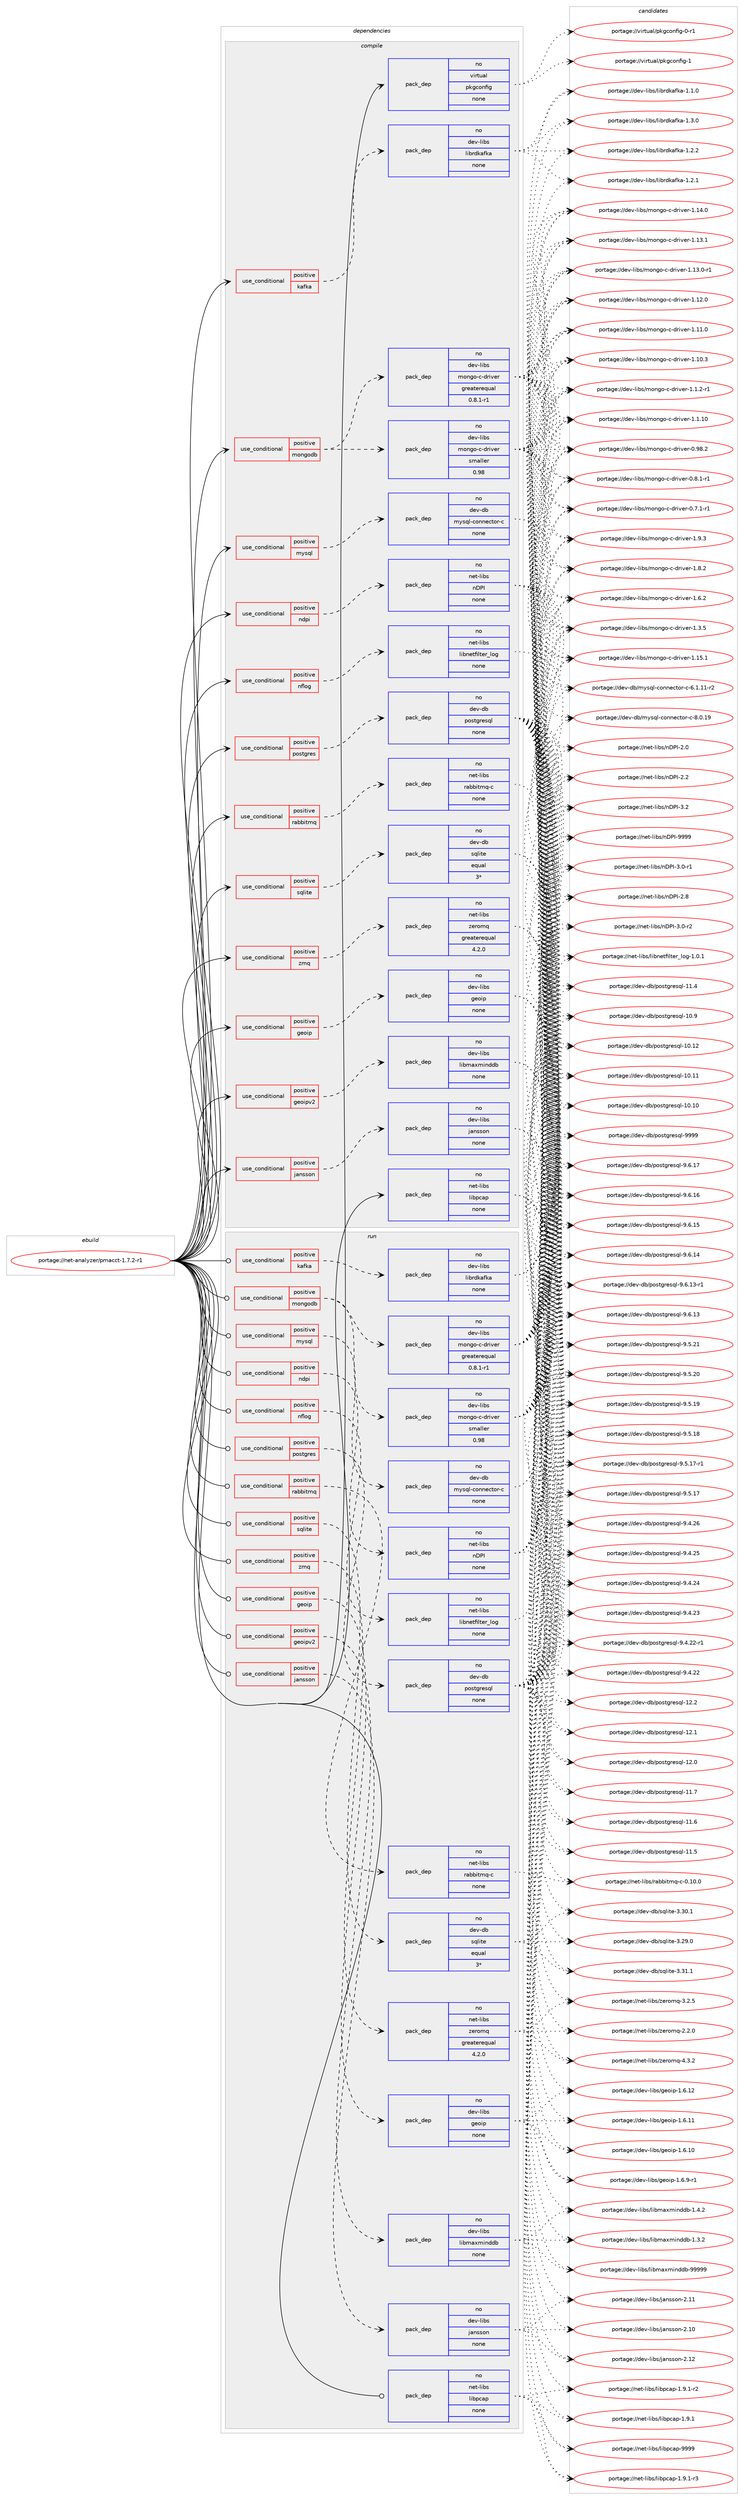 digraph prolog {

# *************
# Graph options
# *************

newrank=true;
concentrate=true;
compound=true;
graph [rankdir=LR,fontname=Helvetica,fontsize=10,ranksep=1.5];#, ranksep=2.5, nodesep=0.2];
edge  [arrowhead=vee];
node  [fontname=Helvetica,fontsize=10];

# **********
# The ebuild
# **********

subgraph cluster_leftcol {
color=gray;
rank=same;
label=<<i>ebuild</i>>;
id [label="portage://net-analyzer/pmacct-1.7.2-r1", color=red, width=4, href="../net-analyzer/pmacct-1.7.2-r1.svg"];
}

# ****************
# The dependencies
# ****************

subgraph cluster_midcol {
color=gray;
label=<<i>dependencies</i>>;
subgraph cluster_compile {
fillcolor="#eeeeee";
style=filled;
label=<<i>compile</i>>;
subgraph cond13379 {
dependency65535 [label=<<TABLE BORDER="0" CELLBORDER="1" CELLSPACING="0" CELLPADDING="4"><TR><TD ROWSPAN="3" CELLPADDING="10">use_conditional</TD></TR><TR><TD>positive</TD></TR><TR><TD>geoip</TD></TR></TABLE>>, shape=none, color=red];
subgraph pack50879 {
dependency65536 [label=<<TABLE BORDER="0" CELLBORDER="1" CELLSPACING="0" CELLPADDING="4" WIDTH="220"><TR><TD ROWSPAN="6" CELLPADDING="30">pack_dep</TD></TR><TR><TD WIDTH="110">no</TD></TR><TR><TD>dev-libs</TD></TR><TR><TD>geoip</TD></TR><TR><TD>none</TD></TR><TR><TD></TD></TR></TABLE>>, shape=none, color=blue];
}
dependency65535:e -> dependency65536:w [weight=20,style="dashed",arrowhead="vee"];
}
id:e -> dependency65535:w [weight=20,style="solid",arrowhead="vee"];
subgraph cond13380 {
dependency65537 [label=<<TABLE BORDER="0" CELLBORDER="1" CELLSPACING="0" CELLPADDING="4"><TR><TD ROWSPAN="3" CELLPADDING="10">use_conditional</TD></TR><TR><TD>positive</TD></TR><TR><TD>geoipv2</TD></TR></TABLE>>, shape=none, color=red];
subgraph pack50880 {
dependency65538 [label=<<TABLE BORDER="0" CELLBORDER="1" CELLSPACING="0" CELLPADDING="4" WIDTH="220"><TR><TD ROWSPAN="6" CELLPADDING="30">pack_dep</TD></TR><TR><TD WIDTH="110">no</TD></TR><TR><TD>dev-libs</TD></TR><TR><TD>libmaxminddb</TD></TR><TR><TD>none</TD></TR><TR><TD></TD></TR></TABLE>>, shape=none, color=blue];
}
dependency65537:e -> dependency65538:w [weight=20,style="dashed",arrowhead="vee"];
}
id:e -> dependency65537:w [weight=20,style="solid",arrowhead="vee"];
subgraph cond13381 {
dependency65539 [label=<<TABLE BORDER="0" CELLBORDER="1" CELLSPACING="0" CELLPADDING="4"><TR><TD ROWSPAN="3" CELLPADDING="10">use_conditional</TD></TR><TR><TD>positive</TD></TR><TR><TD>jansson</TD></TR></TABLE>>, shape=none, color=red];
subgraph pack50881 {
dependency65540 [label=<<TABLE BORDER="0" CELLBORDER="1" CELLSPACING="0" CELLPADDING="4" WIDTH="220"><TR><TD ROWSPAN="6" CELLPADDING="30">pack_dep</TD></TR><TR><TD WIDTH="110">no</TD></TR><TR><TD>dev-libs</TD></TR><TR><TD>jansson</TD></TR><TR><TD>none</TD></TR><TR><TD></TD></TR></TABLE>>, shape=none, color=blue];
}
dependency65539:e -> dependency65540:w [weight=20,style="dashed",arrowhead="vee"];
}
id:e -> dependency65539:w [weight=20,style="solid",arrowhead="vee"];
subgraph cond13382 {
dependency65541 [label=<<TABLE BORDER="0" CELLBORDER="1" CELLSPACING="0" CELLPADDING="4"><TR><TD ROWSPAN="3" CELLPADDING="10">use_conditional</TD></TR><TR><TD>positive</TD></TR><TR><TD>kafka</TD></TR></TABLE>>, shape=none, color=red];
subgraph pack50882 {
dependency65542 [label=<<TABLE BORDER="0" CELLBORDER="1" CELLSPACING="0" CELLPADDING="4" WIDTH="220"><TR><TD ROWSPAN="6" CELLPADDING="30">pack_dep</TD></TR><TR><TD WIDTH="110">no</TD></TR><TR><TD>dev-libs</TD></TR><TR><TD>librdkafka</TD></TR><TR><TD>none</TD></TR><TR><TD></TD></TR></TABLE>>, shape=none, color=blue];
}
dependency65541:e -> dependency65542:w [weight=20,style="dashed",arrowhead="vee"];
}
id:e -> dependency65541:w [weight=20,style="solid",arrowhead="vee"];
subgraph cond13383 {
dependency65543 [label=<<TABLE BORDER="0" CELLBORDER="1" CELLSPACING="0" CELLPADDING="4"><TR><TD ROWSPAN="3" CELLPADDING="10">use_conditional</TD></TR><TR><TD>positive</TD></TR><TR><TD>mongodb</TD></TR></TABLE>>, shape=none, color=red];
subgraph pack50883 {
dependency65544 [label=<<TABLE BORDER="0" CELLBORDER="1" CELLSPACING="0" CELLPADDING="4" WIDTH="220"><TR><TD ROWSPAN="6" CELLPADDING="30">pack_dep</TD></TR><TR><TD WIDTH="110">no</TD></TR><TR><TD>dev-libs</TD></TR><TR><TD>mongo-c-driver</TD></TR><TR><TD>greaterequal</TD></TR><TR><TD>0.8.1-r1</TD></TR></TABLE>>, shape=none, color=blue];
}
dependency65543:e -> dependency65544:w [weight=20,style="dashed",arrowhead="vee"];
subgraph pack50884 {
dependency65545 [label=<<TABLE BORDER="0" CELLBORDER="1" CELLSPACING="0" CELLPADDING="4" WIDTH="220"><TR><TD ROWSPAN="6" CELLPADDING="30">pack_dep</TD></TR><TR><TD WIDTH="110">no</TD></TR><TR><TD>dev-libs</TD></TR><TR><TD>mongo-c-driver</TD></TR><TR><TD>smaller</TD></TR><TR><TD>0.98</TD></TR></TABLE>>, shape=none, color=blue];
}
dependency65543:e -> dependency65545:w [weight=20,style="dashed",arrowhead="vee"];
}
id:e -> dependency65543:w [weight=20,style="solid",arrowhead="vee"];
subgraph cond13384 {
dependency65546 [label=<<TABLE BORDER="0" CELLBORDER="1" CELLSPACING="0" CELLPADDING="4"><TR><TD ROWSPAN="3" CELLPADDING="10">use_conditional</TD></TR><TR><TD>positive</TD></TR><TR><TD>mysql</TD></TR></TABLE>>, shape=none, color=red];
subgraph pack50885 {
dependency65547 [label=<<TABLE BORDER="0" CELLBORDER="1" CELLSPACING="0" CELLPADDING="4" WIDTH="220"><TR><TD ROWSPAN="6" CELLPADDING="30">pack_dep</TD></TR><TR><TD WIDTH="110">no</TD></TR><TR><TD>dev-db</TD></TR><TR><TD>mysql-connector-c</TD></TR><TR><TD>none</TD></TR><TR><TD></TD></TR></TABLE>>, shape=none, color=blue];
}
dependency65546:e -> dependency65547:w [weight=20,style="dashed",arrowhead="vee"];
}
id:e -> dependency65546:w [weight=20,style="solid",arrowhead="vee"];
subgraph cond13385 {
dependency65548 [label=<<TABLE BORDER="0" CELLBORDER="1" CELLSPACING="0" CELLPADDING="4"><TR><TD ROWSPAN="3" CELLPADDING="10">use_conditional</TD></TR><TR><TD>positive</TD></TR><TR><TD>ndpi</TD></TR></TABLE>>, shape=none, color=red];
subgraph pack50886 {
dependency65549 [label=<<TABLE BORDER="0" CELLBORDER="1" CELLSPACING="0" CELLPADDING="4" WIDTH="220"><TR><TD ROWSPAN="6" CELLPADDING="30">pack_dep</TD></TR><TR><TD WIDTH="110">no</TD></TR><TR><TD>net-libs</TD></TR><TR><TD>nDPI</TD></TR><TR><TD>none</TD></TR><TR><TD></TD></TR></TABLE>>, shape=none, color=blue];
}
dependency65548:e -> dependency65549:w [weight=20,style="dashed",arrowhead="vee"];
}
id:e -> dependency65548:w [weight=20,style="solid",arrowhead="vee"];
subgraph cond13386 {
dependency65550 [label=<<TABLE BORDER="0" CELLBORDER="1" CELLSPACING="0" CELLPADDING="4"><TR><TD ROWSPAN="3" CELLPADDING="10">use_conditional</TD></TR><TR><TD>positive</TD></TR><TR><TD>nflog</TD></TR></TABLE>>, shape=none, color=red];
subgraph pack50887 {
dependency65551 [label=<<TABLE BORDER="0" CELLBORDER="1" CELLSPACING="0" CELLPADDING="4" WIDTH="220"><TR><TD ROWSPAN="6" CELLPADDING="30">pack_dep</TD></TR><TR><TD WIDTH="110">no</TD></TR><TR><TD>net-libs</TD></TR><TR><TD>libnetfilter_log</TD></TR><TR><TD>none</TD></TR><TR><TD></TD></TR></TABLE>>, shape=none, color=blue];
}
dependency65550:e -> dependency65551:w [weight=20,style="dashed",arrowhead="vee"];
}
id:e -> dependency65550:w [weight=20,style="solid",arrowhead="vee"];
subgraph cond13387 {
dependency65552 [label=<<TABLE BORDER="0" CELLBORDER="1" CELLSPACING="0" CELLPADDING="4"><TR><TD ROWSPAN="3" CELLPADDING="10">use_conditional</TD></TR><TR><TD>positive</TD></TR><TR><TD>postgres</TD></TR></TABLE>>, shape=none, color=red];
subgraph pack50888 {
dependency65553 [label=<<TABLE BORDER="0" CELLBORDER="1" CELLSPACING="0" CELLPADDING="4" WIDTH="220"><TR><TD ROWSPAN="6" CELLPADDING="30">pack_dep</TD></TR><TR><TD WIDTH="110">no</TD></TR><TR><TD>dev-db</TD></TR><TR><TD>postgresql</TD></TR><TR><TD>none</TD></TR><TR><TD></TD></TR></TABLE>>, shape=none, color=blue];
}
dependency65552:e -> dependency65553:w [weight=20,style="dashed",arrowhead="vee"];
}
id:e -> dependency65552:w [weight=20,style="solid",arrowhead="vee"];
subgraph cond13388 {
dependency65554 [label=<<TABLE BORDER="0" CELLBORDER="1" CELLSPACING="0" CELLPADDING="4"><TR><TD ROWSPAN="3" CELLPADDING="10">use_conditional</TD></TR><TR><TD>positive</TD></TR><TR><TD>rabbitmq</TD></TR></TABLE>>, shape=none, color=red];
subgraph pack50889 {
dependency65555 [label=<<TABLE BORDER="0" CELLBORDER="1" CELLSPACING="0" CELLPADDING="4" WIDTH="220"><TR><TD ROWSPAN="6" CELLPADDING="30">pack_dep</TD></TR><TR><TD WIDTH="110">no</TD></TR><TR><TD>net-libs</TD></TR><TR><TD>rabbitmq-c</TD></TR><TR><TD>none</TD></TR><TR><TD></TD></TR></TABLE>>, shape=none, color=blue];
}
dependency65554:e -> dependency65555:w [weight=20,style="dashed",arrowhead="vee"];
}
id:e -> dependency65554:w [weight=20,style="solid",arrowhead="vee"];
subgraph cond13389 {
dependency65556 [label=<<TABLE BORDER="0" CELLBORDER="1" CELLSPACING="0" CELLPADDING="4"><TR><TD ROWSPAN="3" CELLPADDING="10">use_conditional</TD></TR><TR><TD>positive</TD></TR><TR><TD>sqlite</TD></TR></TABLE>>, shape=none, color=red];
subgraph pack50890 {
dependency65557 [label=<<TABLE BORDER="0" CELLBORDER="1" CELLSPACING="0" CELLPADDING="4" WIDTH="220"><TR><TD ROWSPAN="6" CELLPADDING="30">pack_dep</TD></TR><TR><TD WIDTH="110">no</TD></TR><TR><TD>dev-db</TD></TR><TR><TD>sqlite</TD></TR><TR><TD>equal</TD></TR><TR><TD>3*</TD></TR></TABLE>>, shape=none, color=blue];
}
dependency65556:e -> dependency65557:w [weight=20,style="dashed",arrowhead="vee"];
}
id:e -> dependency65556:w [weight=20,style="solid",arrowhead="vee"];
subgraph cond13390 {
dependency65558 [label=<<TABLE BORDER="0" CELLBORDER="1" CELLSPACING="0" CELLPADDING="4"><TR><TD ROWSPAN="3" CELLPADDING="10">use_conditional</TD></TR><TR><TD>positive</TD></TR><TR><TD>zmq</TD></TR></TABLE>>, shape=none, color=red];
subgraph pack50891 {
dependency65559 [label=<<TABLE BORDER="0" CELLBORDER="1" CELLSPACING="0" CELLPADDING="4" WIDTH="220"><TR><TD ROWSPAN="6" CELLPADDING="30">pack_dep</TD></TR><TR><TD WIDTH="110">no</TD></TR><TR><TD>net-libs</TD></TR><TR><TD>zeromq</TD></TR><TR><TD>greaterequal</TD></TR><TR><TD>4.2.0</TD></TR></TABLE>>, shape=none, color=blue];
}
dependency65558:e -> dependency65559:w [weight=20,style="dashed",arrowhead="vee"];
}
id:e -> dependency65558:w [weight=20,style="solid",arrowhead="vee"];
subgraph pack50892 {
dependency65560 [label=<<TABLE BORDER="0" CELLBORDER="1" CELLSPACING="0" CELLPADDING="4" WIDTH="220"><TR><TD ROWSPAN="6" CELLPADDING="30">pack_dep</TD></TR><TR><TD WIDTH="110">no</TD></TR><TR><TD>net-libs</TD></TR><TR><TD>libpcap</TD></TR><TR><TD>none</TD></TR><TR><TD></TD></TR></TABLE>>, shape=none, color=blue];
}
id:e -> dependency65560:w [weight=20,style="solid",arrowhead="vee"];
subgraph pack50893 {
dependency65561 [label=<<TABLE BORDER="0" CELLBORDER="1" CELLSPACING="0" CELLPADDING="4" WIDTH="220"><TR><TD ROWSPAN="6" CELLPADDING="30">pack_dep</TD></TR><TR><TD WIDTH="110">no</TD></TR><TR><TD>virtual</TD></TR><TR><TD>pkgconfig</TD></TR><TR><TD>none</TD></TR><TR><TD></TD></TR></TABLE>>, shape=none, color=blue];
}
id:e -> dependency65561:w [weight=20,style="solid",arrowhead="vee"];
}
subgraph cluster_compileandrun {
fillcolor="#eeeeee";
style=filled;
label=<<i>compile and run</i>>;
}
subgraph cluster_run {
fillcolor="#eeeeee";
style=filled;
label=<<i>run</i>>;
subgraph cond13391 {
dependency65562 [label=<<TABLE BORDER="0" CELLBORDER="1" CELLSPACING="0" CELLPADDING="4"><TR><TD ROWSPAN="3" CELLPADDING="10">use_conditional</TD></TR><TR><TD>positive</TD></TR><TR><TD>geoip</TD></TR></TABLE>>, shape=none, color=red];
subgraph pack50894 {
dependency65563 [label=<<TABLE BORDER="0" CELLBORDER="1" CELLSPACING="0" CELLPADDING="4" WIDTH="220"><TR><TD ROWSPAN="6" CELLPADDING="30">pack_dep</TD></TR><TR><TD WIDTH="110">no</TD></TR><TR><TD>dev-libs</TD></TR><TR><TD>geoip</TD></TR><TR><TD>none</TD></TR><TR><TD></TD></TR></TABLE>>, shape=none, color=blue];
}
dependency65562:e -> dependency65563:w [weight=20,style="dashed",arrowhead="vee"];
}
id:e -> dependency65562:w [weight=20,style="solid",arrowhead="odot"];
subgraph cond13392 {
dependency65564 [label=<<TABLE BORDER="0" CELLBORDER="1" CELLSPACING="0" CELLPADDING="4"><TR><TD ROWSPAN="3" CELLPADDING="10">use_conditional</TD></TR><TR><TD>positive</TD></TR><TR><TD>geoipv2</TD></TR></TABLE>>, shape=none, color=red];
subgraph pack50895 {
dependency65565 [label=<<TABLE BORDER="0" CELLBORDER="1" CELLSPACING="0" CELLPADDING="4" WIDTH="220"><TR><TD ROWSPAN="6" CELLPADDING="30">pack_dep</TD></TR><TR><TD WIDTH="110">no</TD></TR><TR><TD>dev-libs</TD></TR><TR><TD>libmaxminddb</TD></TR><TR><TD>none</TD></TR><TR><TD></TD></TR></TABLE>>, shape=none, color=blue];
}
dependency65564:e -> dependency65565:w [weight=20,style="dashed",arrowhead="vee"];
}
id:e -> dependency65564:w [weight=20,style="solid",arrowhead="odot"];
subgraph cond13393 {
dependency65566 [label=<<TABLE BORDER="0" CELLBORDER="1" CELLSPACING="0" CELLPADDING="4"><TR><TD ROWSPAN="3" CELLPADDING="10">use_conditional</TD></TR><TR><TD>positive</TD></TR><TR><TD>jansson</TD></TR></TABLE>>, shape=none, color=red];
subgraph pack50896 {
dependency65567 [label=<<TABLE BORDER="0" CELLBORDER="1" CELLSPACING="0" CELLPADDING="4" WIDTH="220"><TR><TD ROWSPAN="6" CELLPADDING="30">pack_dep</TD></TR><TR><TD WIDTH="110">no</TD></TR><TR><TD>dev-libs</TD></TR><TR><TD>jansson</TD></TR><TR><TD>none</TD></TR><TR><TD></TD></TR></TABLE>>, shape=none, color=blue];
}
dependency65566:e -> dependency65567:w [weight=20,style="dashed",arrowhead="vee"];
}
id:e -> dependency65566:w [weight=20,style="solid",arrowhead="odot"];
subgraph cond13394 {
dependency65568 [label=<<TABLE BORDER="0" CELLBORDER="1" CELLSPACING="0" CELLPADDING="4"><TR><TD ROWSPAN="3" CELLPADDING="10">use_conditional</TD></TR><TR><TD>positive</TD></TR><TR><TD>kafka</TD></TR></TABLE>>, shape=none, color=red];
subgraph pack50897 {
dependency65569 [label=<<TABLE BORDER="0" CELLBORDER="1" CELLSPACING="0" CELLPADDING="4" WIDTH="220"><TR><TD ROWSPAN="6" CELLPADDING="30">pack_dep</TD></TR><TR><TD WIDTH="110">no</TD></TR><TR><TD>dev-libs</TD></TR><TR><TD>librdkafka</TD></TR><TR><TD>none</TD></TR><TR><TD></TD></TR></TABLE>>, shape=none, color=blue];
}
dependency65568:e -> dependency65569:w [weight=20,style="dashed",arrowhead="vee"];
}
id:e -> dependency65568:w [weight=20,style="solid",arrowhead="odot"];
subgraph cond13395 {
dependency65570 [label=<<TABLE BORDER="0" CELLBORDER="1" CELLSPACING="0" CELLPADDING="4"><TR><TD ROWSPAN="3" CELLPADDING="10">use_conditional</TD></TR><TR><TD>positive</TD></TR><TR><TD>mongodb</TD></TR></TABLE>>, shape=none, color=red];
subgraph pack50898 {
dependency65571 [label=<<TABLE BORDER="0" CELLBORDER="1" CELLSPACING="0" CELLPADDING="4" WIDTH="220"><TR><TD ROWSPAN="6" CELLPADDING="30">pack_dep</TD></TR><TR><TD WIDTH="110">no</TD></TR><TR><TD>dev-libs</TD></TR><TR><TD>mongo-c-driver</TD></TR><TR><TD>greaterequal</TD></TR><TR><TD>0.8.1-r1</TD></TR></TABLE>>, shape=none, color=blue];
}
dependency65570:e -> dependency65571:w [weight=20,style="dashed",arrowhead="vee"];
subgraph pack50899 {
dependency65572 [label=<<TABLE BORDER="0" CELLBORDER="1" CELLSPACING="0" CELLPADDING="4" WIDTH="220"><TR><TD ROWSPAN="6" CELLPADDING="30">pack_dep</TD></TR><TR><TD WIDTH="110">no</TD></TR><TR><TD>dev-libs</TD></TR><TR><TD>mongo-c-driver</TD></TR><TR><TD>smaller</TD></TR><TR><TD>0.98</TD></TR></TABLE>>, shape=none, color=blue];
}
dependency65570:e -> dependency65572:w [weight=20,style="dashed",arrowhead="vee"];
}
id:e -> dependency65570:w [weight=20,style="solid",arrowhead="odot"];
subgraph cond13396 {
dependency65573 [label=<<TABLE BORDER="0" CELLBORDER="1" CELLSPACING="0" CELLPADDING="4"><TR><TD ROWSPAN="3" CELLPADDING="10">use_conditional</TD></TR><TR><TD>positive</TD></TR><TR><TD>mysql</TD></TR></TABLE>>, shape=none, color=red];
subgraph pack50900 {
dependency65574 [label=<<TABLE BORDER="0" CELLBORDER="1" CELLSPACING="0" CELLPADDING="4" WIDTH="220"><TR><TD ROWSPAN="6" CELLPADDING="30">pack_dep</TD></TR><TR><TD WIDTH="110">no</TD></TR><TR><TD>dev-db</TD></TR><TR><TD>mysql-connector-c</TD></TR><TR><TD>none</TD></TR><TR><TD></TD></TR></TABLE>>, shape=none, color=blue];
}
dependency65573:e -> dependency65574:w [weight=20,style="dashed",arrowhead="vee"];
}
id:e -> dependency65573:w [weight=20,style="solid",arrowhead="odot"];
subgraph cond13397 {
dependency65575 [label=<<TABLE BORDER="0" CELLBORDER="1" CELLSPACING="0" CELLPADDING="4"><TR><TD ROWSPAN="3" CELLPADDING="10">use_conditional</TD></TR><TR><TD>positive</TD></TR><TR><TD>ndpi</TD></TR></TABLE>>, shape=none, color=red];
subgraph pack50901 {
dependency65576 [label=<<TABLE BORDER="0" CELLBORDER="1" CELLSPACING="0" CELLPADDING="4" WIDTH="220"><TR><TD ROWSPAN="6" CELLPADDING="30">pack_dep</TD></TR><TR><TD WIDTH="110">no</TD></TR><TR><TD>net-libs</TD></TR><TR><TD>nDPI</TD></TR><TR><TD>none</TD></TR><TR><TD></TD></TR></TABLE>>, shape=none, color=blue];
}
dependency65575:e -> dependency65576:w [weight=20,style="dashed",arrowhead="vee"];
}
id:e -> dependency65575:w [weight=20,style="solid",arrowhead="odot"];
subgraph cond13398 {
dependency65577 [label=<<TABLE BORDER="0" CELLBORDER="1" CELLSPACING="0" CELLPADDING="4"><TR><TD ROWSPAN="3" CELLPADDING="10">use_conditional</TD></TR><TR><TD>positive</TD></TR><TR><TD>nflog</TD></TR></TABLE>>, shape=none, color=red];
subgraph pack50902 {
dependency65578 [label=<<TABLE BORDER="0" CELLBORDER="1" CELLSPACING="0" CELLPADDING="4" WIDTH="220"><TR><TD ROWSPAN="6" CELLPADDING="30">pack_dep</TD></TR><TR><TD WIDTH="110">no</TD></TR><TR><TD>net-libs</TD></TR><TR><TD>libnetfilter_log</TD></TR><TR><TD>none</TD></TR><TR><TD></TD></TR></TABLE>>, shape=none, color=blue];
}
dependency65577:e -> dependency65578:w [weight=20,style="dashed",arrowhead="vee"];
}
id:e -> dependency65577:w [weight=20,style="solid",arrowhead="odot"];
subgraph cond13399 {
dependency65579 [label=<<TABLE BORDER="0" CELLBORDER="1" CELLSPACING="0" CELLPADDING="4"><TR><TD ROWSPAN="3" CELLPADDING="10">use_conditional</TD></TR><TR><TD>positive</TD></TR><TR><TD>postgres</TD></TR></TABLE>>, shape=none, color=red];
subgraph pack50903 {
dependency65580 [label=<<TABLE BORDER="0" CELLBORDER="1" CELLSPACING="0" CELLPADDING="4" WIDTH="220"><TR><TD ROWSPAN="6" CELLPADDING="30">pack_dep</TD></TR><TR><TD WIDTH="110">no</TD></TR><TR><TD>dev-db</TD></TR><TR><TD>postgresql</TD></TR><TR><TD>none</TD></TR><TR><TD></TD></TR></TABLE>>, shape=none, color=blue];
}
dependency65579:e -> dependency65580:w [weight=20,style="dashed",arrowhead="vee"];
}
id:e -> dependency65579:w [weight=20,style="solid",arrowhead="odot"];
subgraph cond13400 {
dependency65581 [label=<<TABLE BORDER="0" CELLBORDER="1" CELLSPACING="0" CELLPADDING="4"><TR><TD ROWSPAN="3" CELLPADDING="10">use_conditional</TD></TR><TR><TD>positive</TD></TR><TR><TD>rabbitmq</TD></TR></TABLE>>, shape=none, color=red];
subgraph pack50904 {
dependency65582 [label=<<TABLE BORDER="0" CELLBORDER="1" CELLSPACING="0" CELLPADDING="4" WIDTH="220"><TR><TD ROWSPAN="6" CELLPADDING="30">pack_dep</TD></TR><TR><TD WIDTH="110">no</TD></TR><TR><TD>net-libs</TD></TR><TR><TD>rabbitmq-c</TD></TR><TR><TD>none</TD></TR><TR><TD></TD></TR></TABLE>>, shape=none, color=blue];
}
dependency65581:e -> dependency65582:w [weight=20,style="dashed",arrowhead="vee"];
}
id:e -> dependency65581:w [weight=20,style="solid",arrowhead="odot"];
subgraph cond13401 {
dependency65583 [label=<<TABLE BORDER="0" CELLBORDER="1" CELLSPACING="0" CELLPADDING="4"><TR><TD ROWSPAN="3" CELLPADDING="10">use_conditional</TD></TR><TR><TD>positive</TD></TR><TR><TD>sqlite</TD></TR></TABLE>>, shape=none, color=red];
subgraph pack50905 {
dependency65584 [label=<<TABLE BORDER="0" CELLBORDER="1" CELLSPACING="0" CELLPADDING="4" WIDTH="220"><TR><TD ROWSPAN="6" CELLPADDING="30">pack_dep</TD></TR><TR><TD WIDTH="110">no</TD></TR><TR><TD>dev-db</TD></TR><TR><TD>sqlite</TD></TR><TR><TD>equal</TD></TR><TR><TD>3*</TD></TR></TABLE>>, shape=none, color=blue];
}
dependency65583:e -> dependency65584:w [weight=20,style="dashed",arrowhead="vee"];
}
id:e -> dependency65583:w [weight=20,style="solid",arrowhead="odot"];
subgraph cond13402 {
dependency65585 [label=<<TABLE BORDER="0" CELLBORDER="1" CELLSPACING="0" CELLPADDING="4"><TR><TD ROWSPAN="3" CELLPADDING="10">use_conditional</TD></TR><TR><TD>positive</TD></TR><TR><TD>zmq</TD></TR></TABLE>>, shape=none, color=red];
subgraph pack50906 {
dependency65586 [label=<<TABLE BORDER="0" CELLBORDER="1" CELLSPACING="0" CELLPADDING="4" WIDTH="220"><TR><TD ROWSPAN="6" CELLPADDING="30">pack_dep</TD></TR><TR><TD WIDTH="110">no</TD></TR><TR><TD>net-libs</TD></TR><TR><TD>zeromq</TD></TR><TR><TD>greaterequal</TD></TR><TR><TD>4.2.0</TD></TR></TABLE>>, shape=none, color=blue];
}
dependency65585:e -> dependency65586:w [weight=20,style="dashed",arrowhead="vee"];
}
id:e -> dependency65585:w [weight=20,style="solid",arrowhead="odot"];
subgraph pack50907 {
dependency65587 [label=<<TABLE BORDER="0" CELLBORDER="1" CELLSPACING="0" CELLPADDING="4" WIDTH="220"><TR><TD ROWSPAN="6" CELLPADDING="30">pack_dep</TD></TR><TR><TD WIDTH="110">no</TD></TR><TR><TD>net-libs</TD></TR><TR><TD>libpcap</TD></TR><TR><TD>none</TD></TR><TR><TD></TD></TR></TABLE>>, shape=none, color=blue];
}
id:e -> dependency65587:w [weight=20,style="solid",arrowhead="odot"];
}
}

# **************
# The candidates
# **************

subgraph cluster_choices {
rank=same;
color=gray;
label=<<i>candidates</i>>;

subgraph choice50879 {
color=black;
nodesep=1;
choice1001011184510810598115471031011111051124549465446574511449 [label="portage://dev-libs/geoip-1.6.9-r1", color=red, width=4,href="../dev-libs/geoip-1.6.9-r1.svg"];
choice10010111845108105981154710310111110511245494654464950 [label="portage://dev-libs/geoip-1.6.12", color=red, width=4,href="../dev-libs/geoip-1.6.12.svg"];
choice10010111845108105981154710310111110511245494654464949 [label="portage://dev-libs/geoip-1.6.11", color=red, width=4,href="../dev-libs/geoip-1.6.11.svg"];
choice10010111845108105981154710310111110511245494654464948 [label="portage://dev-libs/geoip-1.6.10", color=red, width=4,href="../dev-libs/geoip-1.6.10.svg"];
dependency65536:e -> choice1001011184510810598115471031011111051124549465446574511449:w [style=dotted,weight="100"];
dependency65536:e -> choice10010111845108105981154710310111110511245494654464950:w [style=dotted,weight="100"];
dependency65536:e -> choice10010111845108105981154710310111110511245494654464949:w [style=dotted,weight="100"];
dependency65536:e -> choice10010111845108105981154710310111110511245494654464948:w [style=dotted,weight="100"];
}
subgraph choice50880 {
color=black;
nodesep=1;
choice100101118451081059811547108105981099712010910511010010098455757575757 [label="portage://dev-libs/libmaxminddb-99999", color=red, width=4,href="../dev-libs/libmaxminddb-99999.svg"];
choice100101118451081059811547108105981099712010910511010010098454946524650 [label="portage://dev-libs/libmaxminddb-1.4.2", color=red, width=4,href="../dev-libs/libmaxminddb-1.4.2.svg"];
choice100101118451081059811547108105981099712010910511010010098454946514650 [label="portage://dev-libs/libmaxminddb-1.3.2", color=red, width=4,href="../dev-libs/libmaxminddb-1.3.2.svg"];
dependency65538:e -> choice100101118451081059811547108105981099712010910511010010098455757575757:w [style=dotted,weight="100"];
dependency65538:e -> choice100101118451081059811547108105981099712010910511010010098454946524650:w [style=dotted,weight="100"];
dependency65538:e -> choice100101118451081059811547108105981099712010910511010010098454946514650:w [style=dotted,weight="100"];
}
subgraph choice50881 {
color=black;
nodesep=1;
choice100101118451081059811547106971101151151111104550464950 [label="portage://dev-libs/jansson-2.12", color=red, width=4,href="../dev-libs/jansson-2.12.svg"];
choice100101118451081059811547106971101151151111104550464949 [label="portage://dev-libs/jansson-2.11", color=red, width=4,href="../dev-libs/jansson-2.11.svg"];
choice100101118451081059811547106971101151151111104550464948 [label="portage://dev-libs/jansson-2.10", color=red, width=4,href="../dev-libs/jansson-2.10.svg"];
dependency65540:e -> choice100101118451081059811547106971101151151111104550464950:w [style=dotted,weight="100"];
dependency65540:e -> choice100101118451081059811547106971101151151111104550464949:w [style=dotted,weight="100"];
dependency65540:e -> choice100101118451081059811547106971101151151111104550464948:w [style=dotted,weight="100"];
}
subgraph choice50882 {
color=black;
nodesep=1;
choice100101118451081059811547108105981141001079710210797454946514648 [label="portage://dev-libs/librdkafka-1.3.0", color=red, width=4,href="../dev-libs/librdkafka-1.3.0.svg"];
choice100101118451081059811547108105981141001079710210797454946504650 [label="portage://dev-libs/librdkafka-1.2.2", color=red, width=4,href="../dev-libs/librdkafka-1.2.2.svg"];
choice100101118451081059811547108105981141001079710210797454946504649 [label="portage://dev-libs/librdkafka-1.2.1", color=red, width=4,href="../dev-libs/librdkafka-1.2.1.svg"];
choice100101118451081059811547108105981141001079710210797454946494648 [label="portage://dev-libs/librdkafka-1.1.0", color=red, width=4,href="../dev-libs/librdkafka-1.1.0.svg"];
dependency65542:e -> choice100101118451081059811547108105981141001079710210797454946514648:w [style=dotted,weight="100"];
dependency65542:e -> choice100101118451081059811547108105981141001079710210797454946504650:w [style=dotted,weight="100"];
dependency65542:e -> choice100101118451081059811547108105981141001079710210797454946504649:w [style=dotted,weight="100"];
dependency65542:e -> choice100101118451081059811547108105981141001079710210797454946494648:w [style=dotted,weight="100"];
}
subgraph choice50883 {
color=black;
nodesep=1;
choice100101118451081059811547109111110103111459945100114105118101114454946574651 [label="portage://dev-libs/mongo-c-driver-1.9.3", color=red, width=4,href="../dev-libs/mongo-c-driver-1.9.3.svg"];
choice100101118451081059811547109111110103111459945100114105118101114454946564650 [label="portage://dev-libs/mongo-c-driver-1.8.2", color=red, width=4,href="../dev-libs/mongo-c-driver-1.8.2.svg"];
choice100101118451081059811547109111110103111459945100114105118101114454946544650 [label="portage://dev-libs/mongo-c-driver-1.6.2", color=red, width=4,href="../dev-libs/mongo-c-driver-1.6.2.svg"];
choice100101118451081059811547109111110103111459945100114105118101114454946514653 [label="portage://dev-libs/mongo-c-driver-1.3.5", color=red, width=4,href="../dev-libs/mongo-c-driver-1.3.5.svg"];
choice10010111845108105981154710911111010311145994510011410511810111445494649534649 [label="portage://dev-libs/mongo-c-driver-1.15.1", color=red, width=4,href="../dev-libs/mongo-c-driver-1.15.1.svg"];
choice10010111845108105981154710911111010311145994510011410511810111445494649524648 [label="portage://dev-libs/mongo-c-driver-1.14.0", color=red, width=4,href="../dev-libs/mongo-c-driver-1.14.0.svg"];
choice10010111845108105981154710911111010311145994510011410511810111445494649514649 [label="portage://dev-libs/mongo-c-driver-1.13.1", color=red, width=4,href="../dev-libs/mongo-c-driver-1.13.1.svg"];
choice100101118451081059811547109111110103111459945100114105118101114454946495146484511449 [label="portage://dev-libs/mongo-c-driver-1.13.0-r1", color=red, width=4,href="../dev-libs/mongo-c-driver-1.13.0-r1.svg"];
choice10010111845108105981154710911111010311145994510011410511810111445494649504648 [label="portage://dev-libs/mongo-c-driver-1.12.0", color=red, width=4,href="../dev-libs/mongo-c-driver-1.12.0.svg"];
choice10010111845108105981154710911111010311145994510011410511810111445494649494648 [label="portage://dev-libs/mongo-c-driver-1.11.0", color=red, width=4,href="../dev-libs/mongo-c-driver-1.11.0.svg"];
choice10010111845108105981154710911111010311145994510011410511810111445494649484651 [label="portage://dev-libs/mongo-c-driver-1.10.3", color=red, width=4,href="../dev-libs/mongo-c-driver-1.10.3.svg"];
choice1001011184510810598115471091111101031114599451001141051181011144549464946504511449 [label="portage://dev-libs/mongo-c-driver-1.1.2-r1", color=red, width=4,href="../dev-libs/mongo-c-driver-1.1.2-r1.svg"];
choice10010111845108105981154710911111010311145994510011410511810111445494649464948 [label="portage://dev-libs/mongo-c-driver-1.1.10", color=red, width=4,href="../dev-libs/mongo-c-driver-1.1.10.svg"];
choice10010111845108105981154710911111010311145994510011410511810111445484657564650 [label="portage://dev-libs/mongo-c-driver-0.98.2", color=red, width=4,href="../dev-libs/mongo-c-driver-0.98.2.svg"];
choice1001011184510810598115471091111101031114599451001141051181011144548465646494511449 [label="portage://dev-libs/mongo-c-driver-0.8.1-r1", color=red, width=4,href="../dev-libs/mongo-c-driver-0.8.1-r1.svg"];
choice1001011184510810598115471091111101031114599451001141051181011144548465546494511449 [label="portage://dev-libs/mongo-c-driver-0.7.1-r1", color=red, width=4,href="../dev-libs/mongo-c-driver-0.7.1-r1.svg"];
dependency65544:e -> choice100101118451081059811547109111110103111459945100114105118101114454946574651:w [style=dotted,weight="100"];
dependency65544:e -> choice100101118451081059811547109111110103111459945100114105118101114454946564650:w [style=dotted,weight="100"];
dependency65544:e -> choice100101118451081059811547109111110103111459945100114105118101114454946544650:w [style=dotted,weight="100"];
dependency65544:e -> choice100101118451081059811547109111110103111459945100114105118101114454946514653:w [style=dotted,weight="100"];
dependency65544:e -> choice10010111845108105981154710911111010311145994510011410511810111445494649534649:w [style=dotted,weight="100"];
dependency65544:e -> choice10010111845108105981154710911111010311145994510011410511810111445494649524648:w [style=dotted,weight="100"];
dependency65544:e -> choice10010111845108105981154710911111010311145994510011410511810111445494649514649:w [style=dotted,weight="100"];
dependency65544:e -> choice100101118451081059811547109111110103111459945100114105118101114454946495146484511449:w [style=dotted,weight="100"];
dependency65544:e -> choice10010111845108105981154710911111010311145994510011410511810111445494649504648:w [style=dotted,weight="100"];
dependency65544:e -> choice10010111845108105981154710911111010311145994510011410511810111445494649494648:w [style=dotted,weight="100"];
dependency65544:e -> choice10010111845108105981154710911111010311145994510011410511810111445494649484651:w [style=dotted,weight="100"];
dependency65544:e -> choice1001011184510810598115471091111101031114599451001141051181011144549464946504511449:w [style=dotted,weight="100"];
dependency65544:e -> choice10010111845108105981154710911111010311145994510011410511810111445494649464948:w [style=dotted,weight="100"];
dependency65544:e -> choice10010111845108105981154710911111010311145994510011410511810111445484657564650:w [style=dotted,weight="100"];
dependency65544:e -> choice1001011184510810598115471091111101031114599451001141051181011144548465646494511449:w [style=dotted,weight="100"];
dependency65544:e -> choice1001011184510810598115471091111101031114599451001141051181011144548465546494511449:w [style=dotted,weight="100"];
}
subgraph choice50884 {
color=black;
nodesep=1;
choice100101118451081059811547109111110103111459945100114105118101114454946574651 [label="portage://dev-libs/mongo-c-driver-1.9.3", color=red, width=4,href="../dev-libs/mongo-c-driver-1.9.3.svg"];
choice100101118451081059811547109111110103111459945100114105118101114454946564650 [label="portage://dev-libs/mongo-c-driver-1.8.2", color=red, width=4,href="../dev-libs/mongo-c-driver-1.8.2.svg"];
choice100101118451081059811547109111110103111459945100114105118101114454946544650 [label="portage://dev-libs/mongo-c-driver-1.6.2", color=red, width=4,href="../dev-libs/mongo-c-driver-1.6.2.svg"];
choice100101118451081059811547109111110103111459945100114105118101114454946514653 [label="portage://dev-libs/mongo-c-driver-1.3.5", color=red, width=4,href="../dev-libs/mongo-c-driver-1.3.5.svg"];
choice10010111845108105981154710911111010311145994510011410511810111445494649534649 [label="portage://dev-libs/mongo-c-driver-1.15.1", color=red, width=4,href="../dev-libs/mongo-c-driver-1.15.1.svg"];
choice10010111845108105981154710911111010311145994510011410511810111445494649524648 [label="portage://dev-libs/mongo-c-driver-1.14.0", color=red, width=4,href="../dev-libs/mongo-c-driver-1.14.0.svg"];
choice10010111845108105981154710911111010311145994510011410511810111445494649514649 [label="portage://dev-libs/mongo-c-driver-1.13.1", color=red, width=4,href="../dev-libs/mongo-c-driver-1.13.1.svg"];
choice100101118451081059811547109111110103111459945100114105118101114454946495146484511449 [label="portage://dev-libs/mongo-c-driver-1.13.0-r1", color=red, width=4,href="../dev-libs/mongo-c-driver-1.13.0-r1.svg"];
choice10010111845108105981154710911111010311145994510011410511810111445494649504648 [label="portage://dev-libs/mongo-c-driver-1.12.0", color=red, width=4,href="../dev-libs/mongo-c-driver-1.12.0.svg"];
choice10010111845108105981154710911111010311145994510011410511810111445494649494648 [label="portage://dev-libs/mongo-c-driver-1.11.0", color=red, width=4,href="../dev-libs/mongo-c-driver-1.11.0.svg"];
choice10010111845108105981154710911111010311145994510011410511810111445494649484651 [label="portage://dev-libs/mongo-c-driver-1.10.3", color=red, width=4,href="../dev-libs/mongo-c-driver-1.10.3.svg"];
choice1001011184510810598115471091111101031114599451001141051181011144549464946504511449 [label="portage://dev-libs/mongo-c-driver-1.1.2-r1", color=red, width=4,href="../dev-libs/mongo-c-driver-1.1.2-r1.svg"];
choice10010111845108105981154710911111010311145994510011410511810111445494649464948 [label="portage://dev-libs/mongo-c-driver-1.1.10", color=red, width=4,href="../dev-libs/mongo-c-driver-1.1.10.svg"];
choice10010111845108105981154710911111010311145994510011410511810111445484657564650 [label="portage://dev-libs/mongo-c-driver-0.98.2", color=red, width=4,href="../dev-libs/mongo-c-driver-0.98.2.svg"];
choice1001011184510810598115471091111101031114599451001141051181011144548465646494511449 [label="portage://dev-libs/mongo-c-driver-0.8.1-r1", color=red, width=4,href="../dev-libs/mongo-c-driver-0.8.1-r1.svg"];
choice1001011184510810598115471091111101031114599451001141051181011144548465546494511449 [label="portage://dev-libs/mongo-c-driver-0.7.1-r1", color=red, width=4,href="../dev-libs/mongo-c-driver-0.7.1-r1.svg"];
dependency65545:e -> choice100101118451081059811547109111110103111459945100114105118101114454946574651:w [style=dotted,weight="100"];
dependency65545:e -> choice100101118451081059811547109111110103111459945100114105118101114454946564650:w [style=dotted,weight="100"];
dependency65545:e -> choice100101118451081059811547109111110103111459945100114105118101114454946544650:w [style=dotted,weight="100"];
dependency65545:e -> choice100101118451081059811547109111110103111459945100114105118101114454946514653:w [style=dotted,weight="100"];
dependency65545:e -> choice10010111845108105981154710911111010311145994510011410511810111445494649534649:w [style=dotted,weight="100"];
dependency65545:e -> choice10010111845108105981154710911111010311145994510011410511810111445494649524648:w [style=dotted,weight="100"];
dependency65545:e -> choice10010111845108105981154710911111010311145994510011410511810111445494649514649:w [style=dotted,weight="100"];
dependency65545:e -> choice100101118451081059811547109111110103111459945100114105118101114454946495146484511449:w [style=dotted,weight="100"];
dependency65545:e -> choice10010111845108105981154710911111010311145994510011410511810111445494649504648:w [style=dotted,weight="100"];
dependency65545:e -> choice10010111845108105981154710911111010311145994510011410511810111445494649494648:w [style=dotted,weight="100"];
dependency65545:e -> choice10010111845108105981154710911111010311145994510011410511810111445494649484651:w [style=dotted,weight="100"];
dependency65545:e -> choice1001011184510810598115471091111101031114599451001141051181011144549464946504511449:w [style=dotted,weight="100"];
dependency65545:e -> choice10010111845108105981154710911111010311145994510011410511810111445494649464948:w [style=dotted,weight="100"];
dependency65545:e -> choice10010111845108105981154710911111010311145994510011410511810111445484657564650:w [style=dotted,weight="100"];
dependency65545:e -> choice1001011184510810598115471091111101031114599451001141051181011144548465646494511449:w [style=dotted,weight="100"];
dependency65545:e -> choice1001011184510810598115471091111101031114599451001141051181011144548465546494511449:w [style=dotted,weight="100"];
}
subgraph choice50885 {
color=black;
nodesep=1;
choice100101118451009847109121115113108459911111011010199116111114459945564648464957 [label="portage://dev-db/mysql-connector-c-8.0.19", color=red, width=4,href="../dev-db/mysql-connector-c-8.0.19.svg"];
choice1001011184510098471091211151131084599111110110101991161111144599455446494649494511450 [label="portage://dev-db/mysql-connector-c-6.1.11-r2", color=red, width=4,href="../dev-db/mysql-connector-c-6.1.11-r2.svg"];
dependency65547:e -> choice100101118451009847109121115113108459911111011010199116111114459945564648464957:w [style=dotted,weight="100"];
dependency65547:e -> choice1001011184510098471091211151131084599111110110101991161111144599455446494649494511450:w [style=dotted,weight="100"];
}
subgraph choice50886 {
color=black;
nodesep=1;
choice1101011164510810598115471106880734557575757 [label="portage://net-libs/nDPI-9999", color=red, width=4,href="../net-libs/nDPI-9999.svg"];
choice11010111645108105981154711068807345514650 [label="portage://net-libs/nDPI-3.2", color=red, width=4,href="../net-libs/nDPI-3.2.svg"];
choice110101116451081059811547110688073455146484511450 [label="portage://net-libs/nDPI-3.0-r2", color=red, width=4,href="../net-libs/nDPI-3.0-r2.svg"];
choice110101116451081059811547110688073455146484511449 [label="portage://net-libs/nDPI-3.0-r1", color=red, width=4,href="../net-libs/nDPI-3.0-r1.svg"];
choice11010111645108105981154711068807345504656 [label="portage://net-libs/nDPI-2.8", color=red, width=4,href="../net-libs/nDPI-2.8.svg"];
choice11010111645108105981154711068807345504650 [label="portage://net-libs/nDPI-2.2", color=red, width=4,href="../net-libs/nDPI-2.2.svg"];
choice11010111645108105981154711068807345504648 [label="portage://net-libs/nDPI-2.0", color=red, width=4,href="../net-libs/nDPI-2.0.svg"];
dependency65549:e -> choice1101011164510810598115471106880734557575757:w [style=dotted,weight="100"];
dependency65549:e -> choice11010111645108105981154711068807345514650:w [style=dotted,weight="100"];
dependency65549:e -> choice110101116451081059811547110688073455146484511450:w [style=dotted,weight="100"];
dependency65549:e -> choice110101116451081059811547110688073455146484511449:w [style=dotted,weight="100"];
dependency65549:e -> choice11010111645108105981154711068807345504656:w [style=dotted,weight="100"];
dependency65549:e -> choice11010111645108105981154711068807345504650:w [style=dotted,weight="100"];
dependency65549:e -> choice11010111645108105981154711068807345504648:w [style=dotted,weight="100"];
}
subgraph choice50887 {
color=black;
nodesep=1;
choice1101011164510810598115471081059811010111610210510811610111495108111103454946484649 [label="portage://net-libs/libnetfilter_log-1.0.1", color=red, width=4,href="../net-libs/libnetfilter_log-1.0.1.svg"];
dependency65551:e -> choice1101011164510810598115471081059811010111610210510811610111495108111103454946484649:w [style=dotted,weight="100"];
}
subgraph choice50888 {
color=black;
nodesep=1;
choice1001011184510098471121111151161031141011151131084557575757 [label="portage://dev-db/postgresql-9999", color=red, width=4,href="../dev-db/postgresql-9999.svg"];
choice10010111845100984711211111511610311410111511310845574654464955 [label="portage://dev-db/postgresql-9.6.17", color=red, width=4,href="../dev-db/postgresql-9.6.17.svg"];
choice10010111845100984711211111511610311410111511310845574654464954 [label="portage://dev-db/postgresql-9.6.16", color=red, width=4,href="../dev-db/postgresql-9.6.16.svg"];
choice10010111845100984711211111511610311410111511310845574654464953 [label="portage://dev-db/postgresql-9.6.15", color=red, width=4,href="../dev-db/postgresql-9.6.15.svg"];
choice10010111845100984711211111511610311410111511310845574654464952 [label="portage://dev-db/postgresql-9.6.14", color=red, width=4,href="../dev-db/postgresql-9.6.14.svg"];
choice100101118451009847112111115116103114101115113108455746544649514511449 [label="portage://dev-db/postgresql-9.6.13-r1", color=red, width=4,href="../dev-db/postgresql-9.6.13-r1.svg"];
choice10010111845100984711211111511610311410111511310845574654464951 [label="portage://dev-db/postgresql-9.6.13", color=red, width=4,href="../dev-db/postgresql-9.6.13.svg"];
choice10010111845100984711211111511610311410111511310845574653465049 [label="portage://dev-db/postgresql-9.5.21", color=red, width=4,href="../dev-db/postgresql-9.5.21.svg"];
choice10010111845100984711211111511610311410111511310845574653465048 [label="portage://dev-db/postgresql-9.5.20", color=red, width=4,href="../dev-db/postgresql-9.5.20.svg"];
choice10010111845100984711211111511610311410111511310845574653464957 [label="portage://dev-db/postgresql-9.5.19", color=red, width=4,href="../dev-db/postgresql-9.5.19.svg"];
choice10010111845100984711211111511610311410111511310845574653464956 [label="portage://dev-db/postgresql-9.5.18", color=red, width=4,href="../dev-db/postgresql-9.5.18.svg"];
choice100101118451009847112111115116103114101115113108455746534649554511449 [label="portage://dev-db/postgresql-9.5.17-r1", color=red, width=4,href="../dev-db/postgresql-9.5.17-r1.svg"];
choice10010111845100984711211111511610311410111511310845574653464955 [label="portage://dev-db/postgresql-9.5.17", color=red, width=4,href="../dev-db/postgresql-9.5.17.svg"];
choice10010111845100984711211111511610311410111511310845574652465054 [label="portage://dev-db/postgresql-9.4.26", color=red, width=4,href="../dev-db/postgresql-9.4.26.svg"];
choice10010111845100984711211111511610311410111511310845574652465053 [label="portage://dev-db/postgresql-9.4.25", color=red, width=4,href="../dev-db/postgresql-9.4.25.svg"];
choice10010111845100984711211111511610311410111511310845574652465052 [label="portage://dev-db/postgresql-9.4.24", color=red, width=4,href="../dev-db/postgresql-9.4.24.svg"];
choice10010111845100984711211111511610311410111511310845574652465051 [label="portage://dev-db/postgresql-9.4.23", color=red, width=4,href="../dev-db/postgresql-9.4.23.svg"];
choice100101118451009847112111115116103114101115113108455746524650504511449 [label="portage://dev-db/postgresql-9.4.22-r1", color=red, width=4,href="../dev-db/postgresql-9.4.22-r1.svg"];
choice10010111845100984711211111511610311410111511310845574652465050 [label="portage://dev-db/postgresql-9.4.22", color=red, width=4,href="../dev-db/postgresql-9.4.22.svg"];
choice1001011184510098471121111151161031141011151131084549504650 [label="portage://dev-db/postgresql-12.2", color=red, width=4,href="../dev-db/postgresql-12.2.svg"];
choice1001011184510098471121111151161031141011151131084549504649 [label="portage://dev-db/postgresql-12.1", color=red, width=4,href="../dev-db/postgresql-12.1.svg"];
choice1001011184510098471121111151161031141011151131084549504648 [label="portage://dev-db/postgresql-12.0", color=red, width=4,href="../dev-db/postgresql-12.0.svg"];
choice1001011184510098471121111151161031141011151131084549494655 [label="portage://dev-db/postgresql-11.7", color=red, width=4,href="../dev-db/postgresql-11.7.svg"];
choice1001011184510098471121111151161031141011151131084549494654 [label="portage://dev-db/postgresql-11.6", color=red, width=4,href="../dev-db/postgresql-11.6.svg"];
choice1001011184510098471121111151161031141011151131084549494653 [label="portage://dev-db/postgresql-11.5", color=red, width=4,href="../dev-db/postgresql-11.5.svg"];
choice1001011184510098471121111151161031141011151131084549494652 [label="portage://dev-db/postgresql-11.4", color=red, width=4,href="../dev-db/postgresql-11.4.svg"];
choice1001011184510098471121111151161031141011151131084549484657 [label="portage://dev-db/postgresql-10.9", color=red, width=4,href="../dev-db/postgresql-10.9.svg"];
choice100101118451009847112111115116103114101115113108454948464950 [label="portage://dev-db/postgresql-10.12", color=red, width=4,href="../dev-db/postgresql-10.12.svg"];
choice100101118451009847112111115116103114101115113108454948464949 [label="portage://dev-db/postgresql-10.11", color=red, width=4,href="../dev-db/postgresql-10.11.svg"];
choice100101118451009847112111115116103114101115113108454948464948 [label="portage://dev-db/postgresql-10.10", color=red, width=4,href="../dev-db/postgresql-10.10.svg"];
dependency65553:e -> choice1001011184510098471121111151161031141011151131084557575757:w [style=dotted,weight="100"];
dependency65553:e -> choice10010111845100984711211111511610311410111511310845574654464955:w [style=dotted,weight="100"];
dependency65553:e -> choice10010111845100984711211111511610311410111511310845574654464954:w [style=dotted,weight="100"];
dependency65553:e -> choice10010111845100984711211111511610311410111511310845574654464953:w [style=dotted,weight="100"];
dependency65553:e -> choice10010111845100984711211111511610311410111511310845574654464952:w [style=dotted,weight="100"];
dependency65553:e -> choice100101118451009847112111115116103114101115113108455746544649514511449:w [style=dotted,weight="100"];
dependency65553:e -> choice10010111845100984711211111511610311410111511310845574654464951:w [style=dotted,weight="100"];
dependency65553:e -> choice10010111845100984711211111511610311410111511310845574653465049:w [style=dotted,weight="100"];
dependency65553:e -> choice10010111845100984711211111511610311410111511310845574653465048:w [style=dotted,weight="100"];
dependency65553:e -> choice10010111845100984711211111511610311410111511310845574653464957:w [style=dotted,weight="100"];
dependency65553:e -> choice10010111845100984711211111511610311410111511310845574653464956:w [style=dotted,weight="100"];
dependency65553:e -> choice100101118451009847112111115116103114101115113108455746534649554511449:w [style=dotted,weight="100"];
dependency65553:e -> choice10010111845100984711211111511610311410111511310845574653464955:w [style=dotted,weight="100"];
dependency65553:e -> choice10010111845100984711211111511610311410111511310845574652465054:w [style=dotted,weight="100"];
dependency65553:e -> choice10010111845100984711211111511610311410111511310845574652465053:w [style=dotted,weight="100"];
dependency65553:e -> choice10010111845100984711211111511610311410111511310845574652465052:w [style=dotted,weight="100"];
dependency65553:e -> choice10010111845100984711211111511610311410111511310845574652465051:w [style=dotted,weight="100"];
dependency65553:e -> choice100101118451009847112111115116103114101115113108455746524650504511449:w [style=dotted,weight="100"];
dependency65553:e -> choice10010111845100984711211111511610311410111511310845574652465050:w [style=dotted,weight="100"];
dependency65553:e -> choice1001011184510098471121111151161031141011151131084549504650:w [style=dotted,weight="100"];
dependency65553:e -> choice1001011184510098471121111151161031141011151131084549504649:w [style=dotted,weight="100"];
dependency65553:e -> choice1001011184510098471121111151161031141011151131084549504648:w [style=dotted,weight="100"];
dependency65553:e -> choice1001011184510098471121111151161031141011151131084549494655:w [style=dotted,weight="100"];
dependency65553:e -> choice1001011184510098471121111151161031141011151131084549494654:w [style=dotted,weight="100"];
dependency65553:e -> choice1001011184510098471121111151161031141011151131084549494653:w [style=dotted,weight="100"];
dependency65553:e -> choice1001011184510098471121111151161031141011151131084549494652:w [style=dotted,weight="100"];
dependency65553:e -> choice1001011184510098471121111151161031141011151131084549484657:w [style=dotted,weight="100"];
dependency65553:e -> choice100101118451009847112111115116103114101115113108454948464950:w [style=dotted,weight="100"];
dependency65553:e -> choice100101118451009847112111115116103114101115113108454948464949:w [style=dotted,weight="100"];
dependency65553:e -> choice100101118451009847112111115116103114101115113108454948464948:w [style=dotted,weight="100"];
}
subgraph choice50889 {
color=black;
nodesep=1;
choice110101116451081059811547114979898105116109113459945484649484648 [label="portage://net-libs/rabbitmq-c-0.10.0", color=red, width=4,href="../net-libs/rabbitmq-c-0.10.0.svg"];
dependency65555:e -> choice110101116451081059811547114979898105116109113459945484649484648:w [style=dotted,weight="100"];
}
subgraph choice50890 {
color=black;
nodesep=1;
choice10010111845100984711511310810511610145514651494649 [label="portage://dev-db/sqlite-3.31.1", color=red, width=4,href="../dev-db/sqlite-3.31.1.svg"];
choice10010111845100984711511310810511610145514651484649 [label="portage://dev-db/sqlite-3.30.1", color=red, width=4,href="../dev-db/sqlite-3.30.1.svg"];
choice10010111845100984711511310810511610145514650574648 [label="portage://dev-db/sqlite-3.29.0", color=red, width=4,href="../dev-db/sqlite-3.29.0.svg"];
dependency65557:e -> choice10010111845100984711511310810511610145514651494649:w [style=dotted,weight="100"];
dependency65557:e -> choice10010111845100984711511310810511610145514651484649:w [style=dotted,weight="100"];
dependency65557:e -> choice10010111845100984711511310810511610145514650574648:w [style=dotted,weight="100"];
}
subgraph choice50891 {
color=black;
nodesep=1;
choice110101116451081059811547122101114111109113455246514650 [label="portage://net-libs/zeromq-4.3.2", color=red, width=4,href="../net-libs/zeromq-4.3.2.svg"];
choice110101116451081059811547122101114111109113455146504653 [label="portage://net-libs/zeromq-3.2.5", color=red, width=4,href="../net-libs/zeromq-3.2.5.svg"];
choice110101116451081059811547122101114111109113455046504648 [label="portage://net-libs/zeromq-2.2.0", color=red, width=4,href="../net-libs/zeromq-2.2.0.svg"];
dependency65559:e -> choice110101116451081059811547122101114111109113455246514650:w [style=dotted,weight="100"];
dependency65559:e -> choice110101116451081059811547122101114111109113455146504653:w [style=dotted,weight="100"];
dependency65559:e -> choice110101116451081059811547122101114111109113455046504648:w [style=dotted,weight="100"];
}
subgraph choice50892 {
color=black;
nodesep=1;
choice1101011164510810598115471081059811299971124557575757 [label="portage://net-libs/libpcap-9999", color=red, width=4,href="../net-libs/libpcap-9999.svg"];
choice1101011164510810598115471081059811299971124549465746494511451 [label="portage://net-libs/libpcap-1.9.1-r3", color=red, width=4,href="../net-libs/libpcap-1.9.1-r3.svg"];
choice1101011164510810598115471081059811299971124549465746494511450 [label="portage://net-libs/libpcap-1.9.1-r2", color=red, width=4,href="../net-libs/libpcap-1.9.1-r2.svg"];
choice110101116451081059811547108105981129997112454946574649 [label="portage://net-libs/libpcap-1.9.1", color=red, width=4,href="../net-libs/libpcap-1.9.1.svg"];
dependency65560:e -> choice1101011164510810598115471081059811299971124557575757:w [style=dotted,weight="100"];
dependency65560:e -> choice1101011164510810598115471081059811299971124549465746494511451:w [style=dotted,weight="100"];
dependency65560:e -> choice1101011164510810598115471081059811299971124549465746494511450:w [style=dotted,weight="100"];
dependency65560:e -> choice110101116451081059811547108105981129997112454946574649:w [style=dotted,weight="100"];
}
subgraph choice50893 {
color=black;
nodesep=1;
choice1181051141161179710847112107103991111101021051034549 [label="portage://virtual/pkgconfig-1", color=red, width=4,href="../virtual/pkgconfig-1.svg"];
choice11810511411611797108471121071039911111010210510345484511449 [label="portage://virtual/pkgconfig-0-r1", color=red, width=4,href="../virtual/pkgconfig-0-r1.svg"];
dependency65561:e -> choice1181051141161179710847112107103991111101021051034549:w [style=dotted,weight="100"];
dependency65561:e -> choice11810511411611797108471121071039911111010210510345484511449:w [style=dotted,weight="100"];
}
subgraph choice50894 {
color=black;
nodesep=1;
choice1001011184510810598115471031011111051124549465446574511449 [label="portage://dev-libs/geoip-1.6.9-r1", color=red, width=4,href="../dev-libs/geoip-1.6.9-r1.svg"];
choice10010111845108105981154710310111110511245494654464950 [label="portage://dev-libs/geoip-1.6.12", color=red, width=4,href="../dev-libs/geoip-1.6.12.svg"];
choice10010111845108105981154710310111110511245494654464949 [label="portage://dev-libs/geoip-1.6.11", color=red, width=4,href="../dev-libs/geoip-1.6.11.svg"];
choice10010111845108105981154710310111110511245494654464948 [label="portage://dev-libs/geoip-1.6.10", color=red, width=4,href="../dev-libs/geoip-1.6.10.svg"];
dependency65563:e -> choice1001011184510810598115471031011111051124549465446574511449:w [style=dotted,weight="100"];
dependency65563:e -> choice10010111845108105981154710310111110511245494654464950:w [style=dotted,weight="100"];
dependency65563:e -> choice10010111845108105981154710310111110511245494654464949:w [style=dotted,weight="100"];
dependency65563:e -> choice10010111845108105981154710310111110511245494654464948:w [style=dotted,weight="100"];
}
subgraph choice50895 {
color=black;
nodesep=1;
choice100101118451081059811547108105981099712010910511010010098455757575757 [label="portage://dev-libs/libmaxminddb-99999", color=red, width=4,href="../dev-libs/libmaxminddb-99999.svg"];
choice100101118451081059811547108105981099712010910511010010098454946524650 [label="portage://dev-libs/libmaxminddb-1.4.2", color=red, width=4,href="../dev-libs/libmaxminddb-1.4.2.svg"];
choice100101118451081059811547108105981099712010910511010010098454946514650 [label="portage://dev-libs/libmaxminddb-1.3.2", color=red, width=4,href="../dev-libs/libmaxminddb-1.3.2.svg"];
dependency65565:e -> choice100101118451081059811547108105981099712010910511010010098455757575757:w [style=dotted,weight="100"];
dependency65565:e -> choice100101118451081059811547108105981099712010910511010010098454946524650:w [style=dotted,weight="100"];
dependency65565:e -> choice100101118451081059811547108105981099712010910511010010098454946514650:w [style=dotted,weight="100"];
}
subgraph choice50896 {
color=black;
nodesep=1;
choice100101118451081059811547106971101151151111104550464950 [label="portage://dev-libs/jansson-2.12", color=red, width=4,href="../dev-libs/jansson-2.12.svg"];
choice100101118451081059811547106971101151151111104550464949 [label="portage://dev-libs/jansson-2.11", color=red, width=4,href="../dev-libs/jansson-2.11.svg"];
choice100101118451081059811547106971101151151111104550464948 [label="portage://dev-libs/jansson-2.10", color=red, width=4,href="../dev-libs/jansson-2.10.svg"];
dependency65567:e -> choice100101118451081059811547106971101151151111104550464950:w [style=dotted,weight="100"];
dependency65567:e -> choice100101118451081059811547106971101151151111104550464949:w [style=dotted,weight="100"];
dependency65567:e -> choice100101118451081059811547106971101151151111104550464948:w [style=dotted,weight="100"];
}
subgraph choice50897 {
color=black;
nodesep=1;
choice100101118451081059811547108105981141001079710210797454946514648 [label="portage://dev-libs/librdkafka-1.3.0", color=red, width=4,href="../dev-libs/librdkafka-1.3.0.svg"];
choice100101118451081059811547108105981141001079710210797454946504650 [label="portage://dev-libs/librdkafka-1.2.2", color=red, width=4,href="../dev-libs/librdkafka-1.2.2.svg"];
choice100101118451081059811547108105981141001079710210797454946504649 [label="portage://dev-libs/librdkafka-1.2.1", color=red, width=4,href="../dev-libs/librdkafka-1.2.1.svg"];
choice100101118451081059811547108105981141001079710210797454946494648 [label="portage://dev-libs/librdkafka-1.1.0", color=red, width=4,href="../dev-libs/librdkafka-1.1.0.svg"];
dependency65569:e -> choice100101118451081059811547108105981141001079710210797454946514648:w [style=dotted,weight="100"];
dependency65569:e -> choice100101118451081059811547108105981141001079710210797454946504650:w [style=dotted,weight="100"];
dependency65569:e -> choice100101118451081059811547108105981141001079710210797454946504649:w [style=dotted,weight="100"];
dependency65569:e -> choice100101118451081059811547108105981141001079710210797454946494648:w [style=dotted,weight="100"];
}
subgraph choice50898 {
color=black;
nodesep=1;
choice100101118451081059811547109111110103111459945100114105118101114454946574651 [label="portage://dev-libs/mongo-c-driver-1.9.3", color=red, width=4,href="../dev-libs/mongo-c-driver-1.9.3.svg"];
choice100101118451081059811547109111110103111459945100114105118101114454946564650 [label="portage://dev-libs/mongo-c-driver-1.8.2", color=red, width=4,href="../dev-libs/mongo-c-driver-1.8.2.svg"];
choice100101118451081059811547109111110103111459945100114105118101114454946544650 [label="portage://dev-libs/mongo-c-driver-1.6.2", color=red, width=4,href="../dev-libs/mongo-c-driver-1.6.2.svg"];
choice100101118451081059811547109111110103111459945100114105118101114454946514653 [label="portage://dev-libs/mongo-c-driver-1.3.5", color=red, width=4,href="../dev-libs/mongo-c-driver-1.3.5.svg"];
choice10010111845108105981154710911111010311145994510011410511810111445494649534649 [label="portage://dev-libs/mongo-c-driver-1.15.1", color=red, width=4,href="../dev-libs/mongo-c-driver-1.15.1.svg"];
choice10010111845108105981154710911111010311145994510011410511810111445494649524648 [label="portage://dev-libs/mongo-c-driver-1.14.0", color=red, width=4,href="../dev-libs/mongo-c-driver-1.14.0.svg"];
choice10010111845108105981154710911111010311145994510011410511810111445494649514649 [label="portage://dev-libs/mongo-c-driver-1.13.1", color=red, width=4,href="../dev-libs/mongo-c-driver-1.13.1.svg"];
choice100101118451081059811547109111110103111459945100114105118101114454946495146484511449 [label="portage://dev-libs/mongo-c-driver-1.13.0-r1", color=red, width=4,href="../dev-libs/mongo-c-driver-1.13.0-r1.svg"];
choice10010111845108105981154710911111010311145994510011410511810111445494649504648 [label="portage://dev-libs/mongo-c-driver-1.12.0", color=red, width=4,href="../dev-libs/mongo-c-driver-1.12.0.svg"];
choice10010111845108105981154710911111010311145994510011410511810111445494649494648 [label="portage://dev-libs/mongo-c-driver-1.11.0", color=red, width=4,href="../dev-libs/mongo-c-driver-1.11.0.svg"];
choice10010111845108105981154710911111010311145994510011410511810111445494649484651 [label="portage://dev-libs/mongo-c-driver-1.10.3", color=red, width=4,href="../dev-libs/mongo-c-driver-1.10.3.svg"];
choice1001011184510810598115471091111101031114599451001141051181011144549464946504511449 [label="portage://dev-libs/mongo-c-driver-1.1.2-r1", color=red, width=4,href="../dev-libs/mongo-c-driver-1.1.2-r1.svg"];
choice10010111845108105981154710911111010311145994510011410511810111445494649464948 [label="portage://dev-libs/mongo-c-driver-1.1.10", color=red, width=4,href="../dev-libs/mongo-c-driver-1.1.10.svg"];
choice10010111845108105981154710911111010311145994510011410511810111445484657564650 [label="portage://dev-libs/mongo-c-driver-0.98.2", color=red, width=4,href="../dev-libs/mongo-c-driver-0.98.2.svg"];
choice1001011184510810598115471091111101031114599451001141051181011144548465646494511449 [label="portage://dev-libs/mongo-c-driver-0.8.1-r1", color=red, width=4,href="../dev-libs/mongo-c-driver-0.8.1-r1.svg"];
choice1001011184510810598115471091111101031114599451001141051181011144548465546494511449 [label="portage://dev-libs/mongo-c-driver-0.7.1-r1", color=red, width=4,href="../dev-libs/mongo-c-driver-0.7.1-r1.svg"];
dependency65571:e -> choice100101118451081059811547109111110103111459945100114105118101114454946574651:w [style=dotted,weight="100"];
dependency65571:e -> choice100101118451081059811547109111110103111459945100114105118101114454946564650:w [style=dotted,weight="100"];
dependency65571:e -> choice100101118451081059811547109111110103111459945100114105118101114454946544650:w [style=dotted,weight="100"];
dependency65571:e -> choice100101118451081059811547109111110103111459945100114105118101114454946514653:w [style=dotted,weight="100"];
dependency65571:e -> choice10010111845108105981154710911111010311145994510011410511810111445494649534649:w [style=dotted,weight="100"];
dependency65571:e -> choice10010111845108105981154710911111010311145994510011410511810111445494649524648:w [style=dotted,weight="100"];
dependency65571:e -> choice10010111845108105981154710911111010311145994510011410511810111445494649514649:w [style=dotted,weight="100"];
dependency65571:e -> choice100101118451081059811547109111110103111459945100114105118101114454946495146484511449:w [style=dotted,weight="100"];
dependency65571:e -> choice10010111845108105981154710911111010311145994510011410511810111445494649504648:w [style=dotted,weight="100"];
dependency65571:e -> choice10010111845108105981154710911111010311145994510011410511810111445494649494648:w [style=dotted,weight="100"];
dependency65571:e -> choice10010111845108105981154710911111010311145994510011410511810111445494649484651:w [style=dotted,weight="100"];
dependency65571:e -> choice1001011184510810598115471091111101031114599451001141051181011144549464946504511449:w [style=dotted,weight="100"];
dependency65571:e -> choice10010111845108105981154710911111010311145994510011410511810111445494649464948:w [style=dotted,weight="100"];
dependency65571:e -> choice10010111845108105981154710911111010311145994510011410511810111445484657564650:w [style=dotted,weight="100"];
dependency65571:e -> choice1001011184510810598115471091111101031114599451001141051181011144548465646494511449:w [style=dotted,weight="100"];
dependency65571:e -> choice1001011184510810598115471091111101031114599451001141051181011144548465546494511449:w [style=dotted,weight="100"];
}
subgraph choice50899 {
color=black;
nodesep=1;
choice100101118451081059811547109111110103111459945100114105118101114454946574651 [label="portage://dev-libs/mongo-c-driver-1.9.3", color=red, width=4,href="../dev-libs/mongo-c-driver-1.9.3.svg"];
choice100101118451081059811547109111110103111459945100114105118101114454946564650 [label="portage://dev-libs/mongo-c-driver-1.8.2", color=red, width=4,href="../dev-libs/mongo-c-driver-1.8.2.svg"];
choice100101118451081059811547109111110103111459945100114105118101114454946544650 [label="portage://dev-libs/mongo-c-driver-1.6.2", color=red, width=4,href="../dev-libs/mongo-c-driver-1.6.2.svg"];
choice100101118451081059811547109111110103111459945100114105118101114454946514653 [label="portage://dev-libs/mongo-c-driver-1.3.5", color=red, width=4,href="../dev-libs/mongo-c-driver-1.3.5.svg"];
choice10010111845108105981154710911111010311145994510011410511810111445494649534649 [label="portage://dev-libs/mongo-c-driver-1.15.1", color=red, width=4,href="../dev-libs/mongo-c-driver-1.15.1.svg"];
choice10010111845108105981154710911111010311145994510011410511810111445494649524648 [label="portage://dev-libs/mongo-c-driver-1.14.0", color=red, width=4,href="../dev-libs/mongo-c-driver-1.14.0.svg"];
choice10010111845108105981154710911111010311145994510011410511810111445494649514649 [label="portage://dev-libs/mongo-c-driver-1.13.1", color=red, width=4,href="../dev-libs/mongo-c-driver-1.13.1.svg"];
choice100101118451081059811547109111110103111459945100114105118101114454946495146484511449 [label="portage://dev-libs/mongo-c-driver-1.13.0-r1", color=red, width=4,href="../dev-libs/mongo-c-driver-1.13.0-r1.svg"];
choice10010111845108105981154710911111010311145994510011410511810111445494649504648 [label="portage://dev-libs/mongo-c-driver-1.12.0", color=red, width=4,href="../dev-libs/mongo-c-driver-1.12.0.svg"];
choice10010111845108105981154710911111010311145994510011410511810111445494649494648 [label="portage://dev-libs/mongo-c-driver-1.11.0", color=red, width=4,href="../dev-libs/mongo-c-driver-1.11.0.svg"];
choice10010111845108105981154710911111010311145994510011410511810111445494649484651 [label="portage://dev-libs/mongo-c-driver-1.10.3", color=red, width=4,href="../dev-libs/mongo-c-driver-1.10.3.svg"];
choice1001011184510810598115471091111101031114599451001141051181011144549464946504511449 [label="portage://dev-libs/mongo-c-driver-1.1.2-r1", color=red, width=4,href="../dev-libs/mongo-c-driver-1.1.2-r1.svg"];
choice10010111845108105981154710911111010311145994510011410511810111445494649464948 [label="portage://dev-libs/mongo-c-driver-1.1.10", color=red, width=4,href="../dev-libs/mongo-c-driver-1.1.10.svg"];
choice10010111845108105981154710911111010311145994510011410511810111445484657564650 [label="portage://dev-libs/mongo-c-driver-0.98.2", color=red, width=4,href="../dev-libs/mongo-c-driver-0.98.2.svg"];
choice1001011184510810598115471091111101031114599451001141051181011144548465646494511449 [label="portage://dev-libs/mongo-c-driver-0.8.1-r1", color=red, width=4,href="../dev-libs/mongo-c-driver-0.8.1-r1.svg"];
choice1001011184510810598115471091111101031114599451001141051181011144548465546494511449 [label="portage://dev-libs/mongo-c-driver-0.7.1-r1", color=red, width=4,href="../dev-libs/mongo-c-driver-0.7.1-r1.svg"];
dependency65572:e -> choice100101118451081059811547109111110103111459945100114105118101114454946574651:w [style=dotted,weight="100"];
dependency65572:e -> choice100101118451081059811547109111110103111459945100114105118101114454946564650:w [style=dotted,weight="100"];
dependency65572:e -> choice100101118451081059811547109111110103111459945100114105118101114454946544650:w [style=dotted,weight="100"];
dependency65572:e -> choice100101118451081059811547109111110103111459945100114105118101114454946514653:w [style=dotted,weight="100"];
dependency65572:e -> choice10010111845108105981154710911111010311145994510011410511810111445494649534649:w [style=dotted,weight="100"];
dependency65572:e -> choice10010111845108105981154710911111010311145994510011410511810111445494649524648:w [style=dotted,weight="100"];
dependency65572:e -> choice10010111845108105981154710911111010311145994510011410511810111445494649514649:w [style=dotted,weight="100"];
dependency65572:e -> choice100101118451081059811547109111110103111459945100114105118101114454946495146484511449:w [style=dotted,weight="100"];
dependency65572:e -> choice10010111845108105981154710911111010311145994510011410511810111445494649504648:w [style=dotted,weight="100"];
dependency65572:e -> choice10010111845108105981154710911111010311145994510011410511810111445494649494648:w [style=dotted,weight="100"];
dependency65572:e -> choice10010111845108105981154710911111010311145994510011410511810111445494649484651:w [style=dotted,weight="100"];
dependency65572:e -> choice1001011184510810598115471091111101031114599451001141051181011144549464946504511449:w [style=dotted,weight="100"];
dependency65572:e -> choice10010111845108105981154710911111010311145994510011410511810111445494649464948:w [style=dotted,weight="100"];
dependency65572:e -> choice10010111845108105981154710911111010311145994510011410511810111445484657564650:w [style=dotted,weight="100"];
dependency65572:e -> choice1001011184510810598115471091111101031114599451001141051181011144548465646494511449:w [style=dotted,weight="100"];
dependency65572:e -> choice1001011184510810598115471091111101031114599451001141051181011144548465546494511449:w [style=dotted,weight="100"];
}
subgraph choice50900 {
color=black;
nodesep=1;
choice100101118451009847109121115113108459911111011010199116111114459945564648464957 [label="portage://dev-db/mysql-connector-c-8.0.19", color=red, width=4,href="../dev-db/mysql-connector-c-8.0.19.svg"];
choice1001011184510098471091211151131084599111110110101991161111144599455446494649494511450 [label="portage://dev-db/mysql-connector-c-6.1.11-r2", color=red, width=4,href="../dev-db/mysql-connector-c-6.1.11-r2.svg"];
dependency65574:e -> choice100101118451009847109121115113108459911111011010199116111114459945564648464957:w [style=dotted,weight="100"];
dependency65574:e -> choice1001011184510098471091211151131084599111110110101991161111144599455446494649494511450:w [style=dotted,weight="100"];
}
subgraph choice50901 {
color=black;
nodesep=1;
choice1101011164510810598115471106880734557575757 [label="portage://net-libs/nDPI-9999", color=red, width=4,href="../net-libs/nDPI-9999.svg"];
choice11010111645108105981154711068807345514650 [label="portage://net-libs/nDPI-3.2", color=red, width=4,href="../net-libs/nDPI-3.2.svg"];
choice110101116451081059811547110688073455146484511450 [label="portage://net-libs/nDPI-3.0-r2", color=red, width=4,href="../net-libs/nDPI-3.0-r2.svg"];
choice110101116451081059811547110688073455146484511449 [label="portage://net-libs/nDPI-3.0-r1", color=red, width=4,href="../net-libs/nDPI-3.0-r1.svg"];
choice11010111645108105981154711068807345504656 [label="portage://net-libs/nDPI-2.8", color=red, width=4,href="../net-libs/nDPI-2.8.svg"];
choice11010111645108105981154711068807345504650 [label="portage://net-libs/nDPI-2.2", color=red, width=4,href="../net-libs/nDPI-2.2.svg"];
choice11010111645108105981154711068807345504648 [label="portage://net-libs/nDPI-2.0", color=red, width=4,href="../net-libs/nDPI-2.0.svg"];
dependency65576:e -> choice1101011164510810598115471106880734557575757:w [style=dotted,weight="100"];
dependency65576:e -> choice11010111645108105981154711068807345514650:w [style=dotted,weight="100"];
dependency65576:e -> choice110101116451081059811547110688073455146484511450:w [style=dotted,weight="100"];
dependency65576:e -> choice110101116451081059811547110688073455146484511449:w [style=dotted,weight="100"];
dependency65576:e -> choice11010111645108105981154711068807345504656:w [style=dotted,weight="100"];
dependency65576:e -> choice11010111645108105981154711068807345504650:w [style=dotted,weight="100"];
dependency65576:e -> choice11010111645108105981154711068807345504648:w [style=dotted,weight="100"];
}
subgraph choice50902 {
color=black;
nodesep=1;
choice1101011164510810598115471081059811010111610210510811610111495108111103454946484649 [label="portage://net-libs/libnetfilter_log-1.0.1", color=red, width=4,href="../net-libs/libnetfilter_log-1.0.1.svg"];
dependency65578:e -> choice1101011164510810598115471081059811010111610210510811610111495108111103454946484649:w [style=dotted,weight="100"];
}
subgraph choice50903 {
color=black;
nodesep=1;
choice1001011184510098471121111151161031141011151131084557575757 [label="portage://dev-db/postgresql-9999", color=red, width=4,href="../dev-db/postgresql-9999.svg"];
choice10010111845100984711211111511610311410111511310845574654464955 [label="portage://dev-db/postgresql-9.6.17", color=red, width=4,href="../dev-db/postgresql-9.6.17.svg"];
choice10010111845100984711211111511610311410111511310845574654464954 [label="portage://dev-db/postgresql-9.6.16", color=red, width=4,href="../dev-db/postgresql-9.6.16.svg"];
choice10010111845100984711211111511610311410111511310845574654464953 [label="portage://dev-db/postgresql-9.6.15", color=red, width=4,href="../dev-db/postgresql-9.6.15.svg"];
choice10010111845100984711211111511610311410111511310845574654464952 [label="portage://dev-db/postgresql-9.6.14", color=red, width=4,href="../dev-db/postgresql-9.6.14.svg"];
choice100101118451009847112111115116103114101115113108455746544649514511449 [label="portage://dev-db/postgresql-9.6.13-r1", color=red, width=4,href="../dev-db/postgresql-9.6.13-r1.svg"];
choice10010111845100984711211111511610311410111511310845574654464951 [label="portage://dev-db/postgresql-9.6.13", color=red, width=4,href="../dev-db/postgresql-9.6.13.svg"];
choice10010111845100984711211111511610311410111511310845574653465049 [label="portage://dev-db/postgresql-9.5.21", color=red, width=4,href="../dev-db/postgresql-9.5.21.svg"];
choice10010111845100984711211111511610311410111511310845574653465048 [label="portage://dev-db/postgresql-9.5.20", color=red, width=4,href="../dev-db/postgresql-9.5.20.svg"];
choice10010111845100984711211111511610311410111511310845574653464957 [label="portage://dev-db/postgresql-9.5.19", color=red, width=4,href="../dev-db/postgresql-9.5.19.svg"];
choice10010111845100984711211111511610311410111511310845574653464956 [label="portage://dev-db/postgresql-9.5.18", color=red, width=4,href="../dev-db/postgresql-9.5.18.svg"];
choice100101118451009847112111115116103114101115113108455746534649554511449 [label="portage://dev-db/postgresql-9.5.17-r1", color=red, width=4,href="../dev-db/postgresql-9.5.17-r1.svg"];
choice10010111845100984711211111511610311410111511310845574653464955 [label="portage://dev-db/postgresql-9.5.17", color=red, width=4,href="../dev-db/postgresql-9.5.17.svg"];
choice10010111845100984711211111511610311410111511310845574652465054 [label="portage://dev-db/postgresql-9.4.26", color=red, width=4,href="../dev-db/postgresql-9.4.26.svg"];
choice10010111845100984711211111511610311410111511310845574652465053 [label="portage://dev-db/postgresql-9.4.25", color=red, width=4,href="../dev-db/postgresql-9.4.25.svg"];
choice10010111845100984711211111511610311410111511310845574652465052 [label="portage://dev-db/postgresql-9.4.24", color=red, width=4,href="../dev-db/postgresql-9.4.24.svg"];
choice10010111845100984711211111511610311410111511310845574652465051 [label="portage://dev-db/postgresql-9.4.23", color=red, width=4,href="../dev-db/postgresql-9.4.23.svg"];
choice100101118451009847112111115116103114101115113108455746524650504511449 [label="portage://dev-db/postgresql-9.4.22-r1", color=red, width=4,href="../dev-db/postgresql-9.4.22-r1.svg"];
choice10010111845100984711211111511610311410111511310845574652465050 [label="portage://dev-db/postgresql-9.4.22", color=red, width=4,href="../dev-db/postgresql-9.4.22.svg"];
choice1001011184510098471121111151161031141011151131084549504650 [label="portage://dev-db/postgresql-12.2", color=red, width=4,href="../dev-db/postgresql-12.2.svg"];
choice1001011184510098471121111151161031141011151131084549504649 [label="portage://dev-db/postgresql-12.1", color=red, width=4,href="../dev-db/postgresql-12.1.svg"];
choice1001011184510098471121111151161031141011151131084549504648 [label="portage://dev-db/postgresql-12.0", color=red, width=4,href="../dev-db/postgresql-12.0.svg"];
choice1001011184510098471121111151161031141011151131084549494655 [label="portage://dev-db/postgresql-11.7", color=red, width=4,href="../dev-db/postgresql-11.7.svg"];
choice1001011184510098471121111151161031141011151131084549494654 [label="portage://dev-db/postgresql-11.6", color=red, width=4,href="../dev-db/postgresql-11.6.svg"];
choice1001011184510098471121111151161031141011151131084549494653 [label="portage://dev-db/postgresql-11.5", color=red, width=4,href="../dev-db/postgresql-11.5.svg"];
choice1001011184510098471121111151161031141011151131084549494652 [label="portage://dev-db/postgresql-11.4", color=red, width=4,href="../dev-db/postgresql-11.4.svg"];
choice1001011184510098471121111151161031141011151131084549484657 [label="portage://dev-db/postgresql-10.9", color=red, width=4,href="../dev-db/postgresql-10.9.svg"];
choice100101118451009847112111115116103114101115113108454948464950 [label="portage://dev-db/postgresql-10.12", color=red, width=4,href="../dev-db/postgresql-10.12.svg"];
choice100101118451009847112111115116103114101115113108454948464949 [label="portage://dev-db/postgresql-10.11", color=red, width=4,href="../dev-db/postgresql-10.11.svg"];
choice100101118451009847112111115116103114101115113108454948464948 [label="portage://dev-db/postgresql-10.10", color=red, width=4,href="../dev-db/postgresql-10.10.svg"];
dependency65580:e -> choice1001011184510098471121111151161031141011151131084557575757:w [style=dotted,weight="100"];
dependency65580:e -> choice10010111845100984711211111511610311410111511310845574654464955:w [style=dotted,weight="100"];
dependency65580:e -> choice10010111845100984711211111511610311410111511310845574654464954:w [style=dotted,weight="100"];
dependency65580:e -> choice10010111845100984711211111511610311410111511310845574654464953:w [style=dotted,weight="100"];
dependency65580:e -> choice10010111845100984711211111511610311410111511310845574654464952:w [style=dotted,weight="100"];
dependency65580:e -> choice100101118451009847112111115116103114101115113108455746544649514511449:w [style=dotted,weight="100"];
dependency65580:e -> choice10010111845100984711211111511610311410111511310845574654464951:w [style=dotted,weight="100"];
dependency65580:e -> choice10010111845100984711211111511610311410111511310845574653465049:w [style=dotted,weight="100"];
dependency65580:e -> choice10010111845100984711211111511610311410111511310845574653465048:w [style=dotted,weight="100"];
dependency65580:e -> choice10010111845100984711211111511610311410111511310845574653464957:w [style=dotted,weight="100"];
dependency65580:e -> choice10010111845100984711211111511610311410111511310845574653464956:w [style=dotted,weight="100"];
dependency65580:e -> choice100101118451009847112111115116103114101115113108455746534649554511449:w [style=dotted,weight="100"];
dependency65580:e -> choice10010111845100984711211111511610311410111511310845574653464955:w [style=dotted,weight="100"];
dependency65580:e -> choice10010111845100984711211111511610311410111511310845574652465054:w [style=dotted,weight="100"];
dependency65580:e -> choice10010111845100984711211111511610311410111511310845574652465053:w [style=dotted,weight="100"];
dependency65580:e -> choice10010111845100984711211111511610311410111511310845574652465052:w [style=dotted,weight="100"];
dependency65580:e -> choice10010111845100984711211111511610311410111511310845574652465051:w [style=dotted,weight="100"];
dependency65580:e -> choice100101118451009847112111115116103114101115113108455746524650504511449:w [style=dotted,weight="100"];
dependency65580:e -> choice10010111845100984711211111511610311410111511310845574652465050:w [style=dotted,weight="100"];
dependency65580:e -> choice1001011184510098471121111151161031141011151131084549504650:w [style=dotted,weight="100"];
dependency65580:e -> choice1001011184510098471121111151161031141011151131084549504649:w [style=dotted,weight="100"];
dependency65580:e -> choice1001011184510098471121111151161031141011151131084549504648:w [style=dotted,weight="100"];
dependency65580:e -> choice1001011184510098471121111151161031141011151131084549494655:w [style=dotted,weight="100"];
dependency65580:e -> choice1001011184510098471121111151161031141011151131084549494654:w [style=dotted,weight="100"];
dependency65580:e -> choice1001011184510098471121111151161031141011151131084549494653:w [style=dotted,weight="100"];
dependency65580:e -> choice1001011184510098471121111151161031141011151131084549494652:w [style=dotted,weight="100"];
dependency65580:e -> choice1001011184510098471121111151161031141011151131084549484657:w [style=dotted,weight="100"];
dependency65580:e -> choice100101118451009847112111115116103114101115113108454948464950:w [style=dotted,weight="100"];
dependency65580:e -> choice100101118451009847112111115116103114101115113108454948464949:w [style=dotted,weight="100"];
dependency65580:e -> choice100101118451009847112111115116103114101115113108454948464948:w [style=dotted,weight="100"];
}
subgraph choice50904 {
color=black;
nodesep=1;
choice110101116451081059811547114979898105116109113459945484649484648 [label="portage://net-libs/rabbitmq-c-0.10.0", color=red, width=4,href="../net-libs/rabbitmq-c-0.10.0.svg"];
dependency65582:e -> choice110101116451081059811547114979898105116109113459945484649484648:w [style=dotted,weight="100"];
}
subgraph choice50905 {
color=black;
nodesep=1;
choice10010111845100984711511310810511610145514651494649 [label="portage://dev-db/sqlite-3.31.1", color=red, width=4,href="../dev-db/sqlite-3.31.1.svg"];
choice10010111845100984711511310810511610145514651484649 [label="portage://dev-db/sqlite-3.30.1", color=red, width=4,href="../dev-db/sqlite-3.30.1.svg"];
choice10010111845100984711511310810511610145514650574648 [label="portage://dev-db/sqlite-3.29.0", color=red, width=4,href="../dev-db/sqlite-3.29.0.svg"];
dependency65584:e -> choice10010111845100984711511310810511610145514651494649:w [style=dotted,weight="100"];
dependency65584:e -> choice10010111845100984711511310810511610145514651484649:w [style=dotted,weight="100"];
dependency65584:e -> choice10010111845100984711511310810511610145514650574648:w [style=dotted,weight="100"];
}
subgraph choice50906 {
color=black;
nodesep=1;
choice110101116451081059811547122101114111109113455246514650 [label="portage://net-libs/zeromq-4.3.2", color=red, width=4,href="../net-libs/zeromq-4.3.2.svg"];
choice110101116451081059811547122101114111109113455146504653 [label="portage://net-libs/zeromq-3.2.5", color=red, width=4,href="../net-libs/zeromq-3.2.5.svg"];
choice110101116451081059811547122101114111109113455046504648 [label="portage://net-libs/zeromq-2.2.0", color=red, width=4,href="../net-libs/zeromq-2.2.0.svg"];
dependency65586:e -> choice110101116451081059811547122101114111109113455246514650:w [style=dotted,weight="100"];
dependency65586:e -> choice110101116451081059811547122101114111109113455146504653:w [style=dotted,weight="100"];
dependency65586:e -> choice110101116451081059811547122101114111109113455046504648:w [style=dotted,weight="100"];
}
subgraph choice50907 {
color=black;
nodesep=1;
choice1101011164510810598115471081059811299971124557575757 [label="portage://net-libs/libpcap-9999", color=red, width=4,href="../net-libs/libpcap-9999.svg"];
choice1101011164510810598115471081059811299971124549465746494511451 [label="portage://net-libs/libpcap-1.9.1-r3", color=red, width=4,href="../net-libs/libpcap-1.9.1-r3.svg"];
choice1101011164510810598115471081059811299971124549465746494511450 [label="portage://net-libs/libpcap-1.9.1-r2", color=red, width=4,href="../net-libs/libpcap-1.9.1-r2.svg"];
choice110101116451081059811547108105981129997112454946574649 [label="portage://net-libs/libpcap-1.9.1", color=red, width=4,href="../net-libs/libpcap-1.9.1.svg"];
dependency65587:e -> choice1101011164510810598115471081059811299971124557575757:w [style=dotted,weight="100"];
dependency65587:e -> choice1101011164510810598115471081059811299971124549465746494511451:w [style=dotted,weight="100"];
dependency65587:e -> choice1101011164510810598115471081059811299971124549465746494511450:w [style=dotted,weight="100"];
dependency65587:e -> choice110101116451081059811547108105981129997112454946574649:w [style=dotted,weight="100"];
}
}

}
